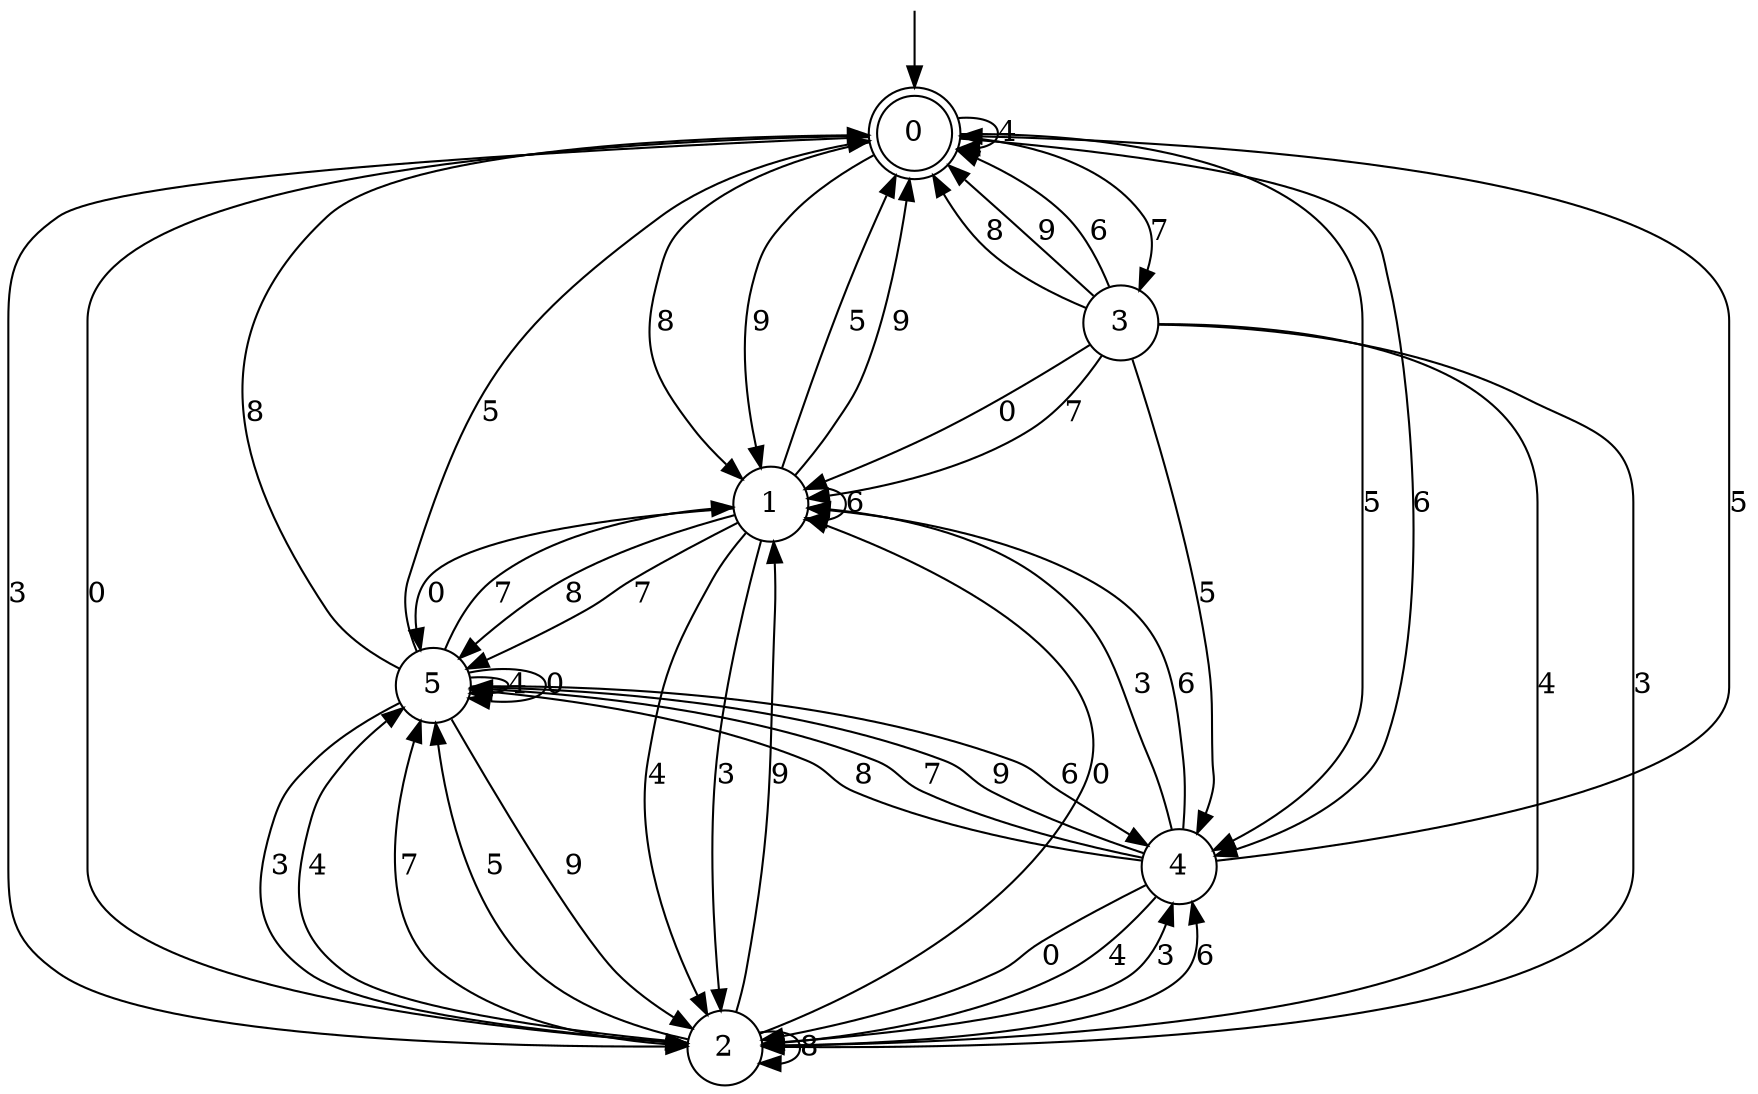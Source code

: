 digraph g {

	s0 [shape="doublecircle" label="0"];
	s1 [shape="circle" label="1"];
	s2 [shape="circle" label="2"];
	s3 [shape="circle" label="3"];
	s4 [shape="circle" label="4"];
	s5 [shape="circle" label="5"];
	s0 -> s1 [label="8"];
	s0 -> s0 [label="4"];
	s0 -> s2 [label="3"];
	s0 -> s3 [label="7"];
	s0 -> s4 [label="5"];
	s0 -> s1 [label="9"];
	s0 -> s2 [label="0"];
	s0 -> s4 [label="6"];
	s1 -> s5 [label="8"];
	s1 -> s2 [label="4"];
	s1 -> s2 [label="3"];
	s1 -> s5 [label="7"];
	s1 -> s0 [label="5"];
	s1 -> s0 [label="9"];
	s1 -> s5 [label="0"];
	s1 -> s1 [label="6"];
	s2 -> s2 [label="8"];
	s2 -> s5 [label="4"];
	s2 -> s4 [label="3"];
	s2 -> s5 [label="7"];
	s2 -> s5 [label="5"];
	s2 -> s1 [label="9"];
	s2 -> s1 [label="0"];
	s2 -> s4 [label="6"];
	s3 -> s0 [label="8"];
	s3 -> s2 [label="4"];
	s3 -> s2 [label="3"];
	s3 -> s1 [label="7"];
	s3 -> s4 [label="5"];
	s3 -> s0 [label="9"];
	s3 -> s1 [label="0"];
	s3 -> s0 [label="6"];
	s4 -> s5 [label="8"];
	s4 -> s2 [label="4"];
	s4 -> s1 [label="3"];
	s4 -> s5 [label="7"];
	s4 -> s0 [label="5"];
	s4 -> s5 [label="9"];
	s4 -> s2 [label="0"];
	s4 -> s1 [label="6"];
	s5 -> s0 [label="8"];
	s5 -> s5 [label="4"];
	s5 -> s2 [label="3"];
	s5 -> s1 [label="7"];
	s5 -> s0 [label="5"];
	s5 -> s2 [label="9"];
	s5 -> s5 [label="0"];
	s5 -> s4 [label="6"];

__start0 [label="" shape="none" width="0" height="0"];
__start0 -> s0;

}
